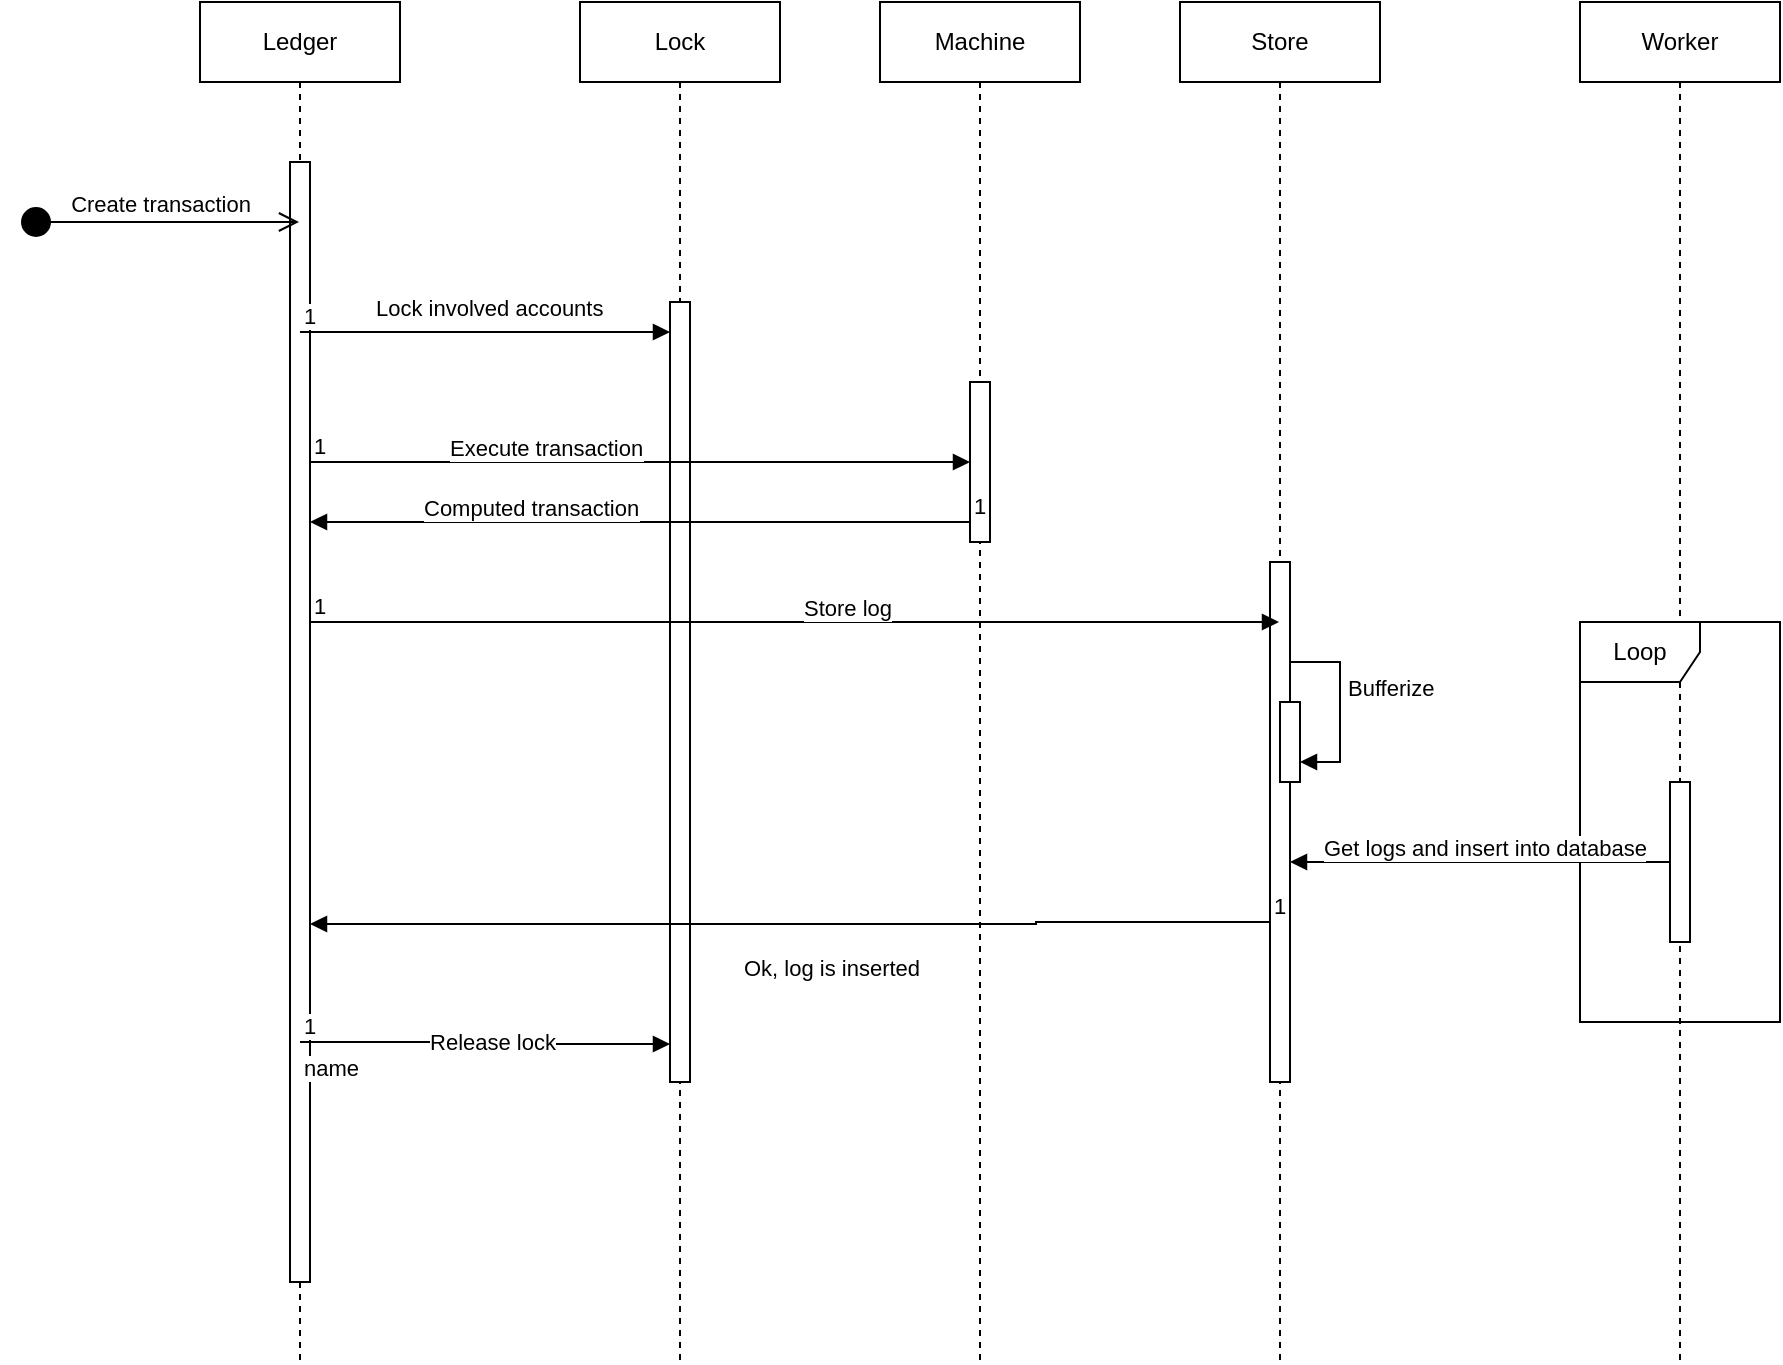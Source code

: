 <mxfile version="21.7.5" type="github">
  <diagram name="Page-1" id="2YBvvXClWsGukQMizWep">
    <mxGraphModel dx="1420" dy="664" grid="1" gridSize="10" guides="1" tooltips="1" connect="1" arrows="1" fold="1" page="1" pageScale="1" pageWidth="850" pageHeight="1100" math="0" shadow="0">
      <root>
        <mxCell id="0" />
        <mxCell id="1" parent="0" />
        <mxCell id="aM9ryv3xv72pqoxQDRHE-5" value="Ledger" style="shape=umlLifeline;perimeter=lifelinePerimeter;whiteSpace=wrap;html=1;container=0;dropTarget=0;collapsible=0;recursiveResize=0;outlineConnect=0;portConstraint=eastwest;newEdgeStyle={&quot;edgeStyle&quot;:&quot;elbowEdgeStyle&quot;,&quot;elbow&quot;:&quot;vertical&quot;,&quot;curved&quot;:0,&quot;rounded&quot;:0};" parent="1" vertex="1">
          <mxGeometry x="300" y="40" width="100" height="680" as="geometry" />
        </mxCell>
        <mxCell id="aM9ryv3xv72pqoxQDRHE-6" value="" style="html=1;points=[];perimeter=orthogonalPerimeter;outlineConnect=0;targetShapes=umlLifeline;portConstraint=eastwest;newEdgeStyle={&quot;edgeStyle&quot;:&quot;elbowEdgeStyle&quot;,&quot;elbow&quot;:&quot;vertical&quot;,&quot;curved&quot;:0,&quot;rounded&quot;:0};" parent="aM9ryv3xv72pqoxQDRHE-5" vertex="1">
          <mxGeometry x="45" y="80" width="10" height="560" as="geometry" />
        </mxCell>
        <mxCell id="kLBy5EqH1aUpq8i9DnUh-6" value="Lock involved accounts" style="endArrow=block;endFill=1;html=1;edgeStyle=orthogonalEdgeStyle;align=left;verticalAlign=top;rounded=0;" edge="1" parent="1" source="aM9ryv3xv72pqoxQDRHE-5" target="kLBy5EqH1aUpq8i9DnUh-9">
          <mxGeometry x="-0.611" y="25" relative="1" as="geometry">
            <mxPoint x="420" y="180" as="sourcePoint" />
            <mxPoint x="90" y="230" as="targetPoint" />
            <Array as="points">
              <mxPoint x="420" y="205" />
              <mxPoint x="420" y="205" />
            </Array>
            <mxPoint as="offset" />
          </mxGeometry>
        </mxCell>
        <mxCell id="kLBy5EqH1aUpq8i9DnUh-7" value="1" style="edgeLabel;resizable=0;html=1;align=left;verticalAlign=bottom;" connectable="0" vertex="1" parent="kLBy5EqH1aUpq8i9DnUh-6">
          <mxGeometry x="-1" relative="1" as="geometry" />
        </mxCell>
        <mxCell id="kLBy5EqH1aUpq8i9DnUh-8" value="Lock" style="shape=umlLifeline;perimeter=lifelinePerimeter;whiteSpace=wrap;html=1;container=1;dropTarget=0;collapsible=0;recursiveResize=0;outlineConnect=0;portConstraint=eastwest;newEdgeStyle={&quot;curved&quot;:0,&quot;rounded&quot;:0};" vertex="1" parent="1">
          <mxGeometry x="490" y="40" width="100" height="680" as="geometry" />
        </mxCell>
        <mxCell id="kLBy5EqH1aUpq8i9DnUh-9" value="" style="html=1;points=[[0,0,0,0,5],[0,1,0,0,-5],[1,0,0,0,5],[1,1,0,0,-5]];perimeter=orthogonalPerimeter;outlineConnect=0;targetShapes=umlLifeline;portConstraint=eastwest;newEdgeStyle={&quot;curved&quot;:0,&quot;rounded&quot;:0};" vertex="1" parent="kLBy5EqH1aUpq8i9DnUh-8">
          <mxGeometry x="45" y="150" width="10" height="390" as="geometry" />
        </mxCell>
        <mxCell id="kLBy5EqH1aUpq8i9DnUh-11" value="Machine" style="shape=umlLifeline;perimeter=lifelinePerimeter;whiteSpace=wrap;html=1;container=1;dropTarget=0;collapsible=0;recursiveResize=0;outlineConnect=0;portConstraint=eastwest;newEdgeStyle={&quot;curved&quot;:0,&quot;rounded&quot;:0};" vertex="1" parent="1">
          <mxGeometry x="640" y="40" width="100" height="680" as="geometry" />
        </mxCell>
        <mxCell id="kLBy5EqH1aUpq8i9DnUh-14" value="" style="html=1;points=[[0,0,0,0,5],[0,1,0,0,-5],[1,0,0,0,5],[1,1,0,0,-5]];perimeter=orthogonalPerimeter;outlineConnect=0;targetShapes=umlLifeline;portConstraint=eastwest;newEdgeStyle={&quot;curved&quot;:0,&quot;rounded&quot;:0};" vertex="1" parent="kLBy5EqH1aUpq8i9DnUh-11">
          <mxGeometry x="45" y="190" width="10" height="80" as="geometry" />
        </mxCell>
        <mxCell id="kLBy5EqH1aUpq8i9DnUh-12" value="Execute transaction" style="endArrow=block;endFill=1;html=1;edgeStyle=orthogonalEdgeStyle;align=left;verticalAlign=top;rounded=0;" edge="1" parent="1" source="aM9ryv3xv72pqoxQDRHE-6" target="kLBy5EqH1aUpq8i9DnUh-14">
          <mxGeometry x="-0.59" y="20" relative="1" as="geometry">
            <mxPoint x="450" y="260" as="sourcePoint" />
            <mxPoint x="700" y="270" as="targetPoint" />
            <Array as="points">
              <mxPoint x="430" y="270" />
              <mxPoint x="430" y="270" />
            </Array>
            <mxPoint as="offset" />
          </mxGeometry>
        </mxCell>
        <mxCell id="kLBy5EqH1aUpq8i9DnUh-13" value="1" style="edgeLabel;resizable=0;html=1;align=left;verticalAlign=bottom;" connectable="0" vertex="1" parent="kLBy5EqH1aUpq8i9DnUh-12">
          <mxGeometry x="-1" relative="1" as="geometry" />
        </mxCell>
        <mxCell id="kLBy5EqH1aUpq8i9DnUh-19" value="Store" style="shape=umlLifeline;perimeter=lifelinePerimeter;whiteSpace=wrap;html=1;container=1;dropTarget=0;collapsible=0;recursiveResize=0;outlineConnect=0;portConstraint=eastwest;newEdgeStyle={&quot;curved&quot;:0,&quot;rounded&quot;:0};" vertex="1" parent="1">
          <mxGeometry x="790" y="40" width="100" height="680" as="geometry" />
        </mxCell>
        <mxCell id="kLBy5EqH1aUpq8i9DnUh-22" value="" style="html=1;points=[[0,0,0,0,5],[0,1,0,0,-5],[1,0,0,0,5],[1,1,0,0,-5]];perimeter=orthogonalPerimeter;outlineConnect=0;targetShapes=umlLifeline;portConstraint=eastwest;newEdgeStyle={&quot;curved&quot;:0,&quot;rounded&quot;:0};" vertex="1" parent="1">
          <mxGeometry x="835" y="320" width="10" height="260" as="geometry" />
        </mxCell>
        <mxCell id="kLBy5EqH1aUpq8i9DnUh-23" value="Store log" style="endArrow=block;endFill=1;html=1;edgeStyle=orthogonalEdgeStyle;align=left;verticalAlign=top;rounded=0;" edge="1" parent="1" source="aM9ryv3xv72pqoxQDRHE-6" target="kLBy5EqH1aUpq8i9DnUh-19">
          <mxGeometry x="0.011" y="20" relative="1" as="geometry">
            <mxPoint x="380" y="340" as="sourcePoint" />
            <mxPoint x="700" y="300" as="targetPoint" />
            <Array as="points">
              <mxPoint x="360" y="350" />
              <mxPoint x="360" y="350" />
            </Array>
            <mxPoint as="offset" />
          </mxGeometry>
        </mxCell>
        <mxCell id="kLBy5EqH1aUpq8i9DnUh-24" value="1" style="edgeLabel;resizable=0;html=1;align=left;verticalAlign=bottom;" connectable="0" vertex="1" parent="kLBy5EqH1aUpq8i9DnUh-23">
          <mxGeometry x="-1" relative="1" as="geometry" />
        </mxCell>
        <mxCell id="kLBy5EqH1aUpq8i9DnUh-27" value="Create transaction" style="html=1;verticalAlign=bottom;startArrow=circle;startFill=1;endArrow=open;startSize=6;endSize=8;curved=0;rounded=0;" edge="1" parent="1" target="aM9ryv3xv72pqoxQDRHE-5">
          <mxGeometry width="80" relative="1" as="geometry">
            <mxPoint x="210" y="150" as="sourcePoint" />
            <mxPoint x="520" y="300" as="targetPoint" />
          </mxGeometry>
        </mxCell>
        <mxCell id="kLBy5EqH1aUpq8i9DnUh-29" value="" style="html=1;points=[[0,0,0,0,5],[0,1,0,0,-5],[1,0,0,0,5],[1,1,0,0,-5]];perimeter=orthogonalPerimeter;outlineConnect=0;targetShapes=umlLifeline;portConstraint=eastwest;newEdgeStyle={&quot;curved&quot;:0,&quot;rounded&quot;:0};" vertex="1" parent="1">
          <mxGeometry x="840" y="390" width="10" height="40" as="geometry" />
        </mxCell>
        <mxCell id="kLBy5EqH1aUpq8i9DnUh-30" value="Bufferize" style="html=1;align=left;spacingLeft=2;endArrow=block;rounded=0;edgeStyle=orthogonalEdgeStyle;curved=0;rounded=0;" edge="1" target="kLBy5EqH1aUpq8i9DnUh-29" parent="1" source="kLBy5EqH1aUpq8i9DnUh-29">
          <mxGeometry relative="1" as="geometry">
            <mxPoint x="800" y="420" as="sourcePoint" />
            <Array as="points">
              <mxPoint x="845" y="370" />
              <mxPoint x="870" y="370" />
              <mxPoint x="870" y="420" />
            </Array>
          </mxGeometry>
        </mxCell>
        <mxCell id="kLBy5EqH1aUpq8i9DnUh-31" value="Worker" style="shape=umlLifeline;perimeter=lifelinePerimeter;whiteSpace=wrap;html=1;container=1;dropTarget=0;collapsible=0;recursiveResize=0;outlineConnect=0;portConstraint=eastwest;newEdgeStyle={&quot;curved&quot;:0,&quot;rounded&quot;:0};" vertex="1" parent="1">
          <mxGeometry x="990" y="40" width="100" height="680" as="geometry" />
        </mxCell>
        <mxCell id="kLBy5EqH1aUpq8i9DnUh-34" value="Loop" style="shape=umlFrame;whiteSpace=wrap;html=1;pointerEvents=0;" vertex="1" parent="1">
          <mxGeometry x="990" y="350" width="100" height="200" as="geometry" />
        </mxCell>
        <mxCell id="kLBy5EqH1aUpq8i9DnUh-35" value="" style="html=1;points=[[0,0,0,0,5],[0,1,0,0,-5],[1,0,0,0,5],[1,1,0,0,-5]];perimeter=orthogonalPerimeter;outlineConnect=0;targetShapes=umlLifeline;portConstraint=eastwest;newEdgeStyle={&quot;curved&quot;:0,&quot;rounded&quot;:0};" vertex="1" parent="1">
          <mxGeometry x="1035" y="430" width="10" height="80" as="geometry" />
        </mxCell>
        <mxCell id="kLBy5EqH1aUpq8i9DnUh-38" value="Get logs and insert into database" style="endArrow=block;endFill=1;html=1;edgeStyle=orthogonalEdgeStyle;align=left;verticalAlign=top;rounded=0;" edge="1" parent="1" source="kLBy5EqH1aUpq8i9DnUh-35" target="kLBy5EqH1aUpq8i9DnUh-22">
          <mxGeometry x="0.842" y="-20" relative="1" as="geometry">
            <mxPoint x="1000" y="470" as="sourcePoint" />
            <mxPoint x="840" y="460" as="targetPoint" />
            <Array as="points">
              <mxPoint x="890" y="470" />
              <mxPoint x="890" y="470" />
            </Array>
            <mxPoint as="offset" />
          </mxGeometry>
        </mxCell>
        <mxCell id="kLBy5EqH1aUpq8i9DnUh-40" value="Ok, log is inserted" style="endArrow=block;endFill=1;html=1;edgeStyle=orthogonalEdgeStyle;align=left;verticalAlign=top;rounded=0;" edge="1" parent="1" source="kLBy5EqH1aUpq8i9DnUh-22" target="aM9ryv3xv72pqoxQDRHE-6">
          <mxGeometry x="0.106" y="9" relative="1" as="geometry">
            <mxPoint x="830" y="500" as="sourcePoint" />
            <mxPoint x="600" y="500" as="targetPoint" />
            <Array as="points">
              <mxPoint x="718" y="500" />
              <mxPoint x="718" y="501" />
            </Array>
            <mxPoint as="offset" />
          </mxGeometry>
        </mxCell>
        <mxCell id="kLBy5EqH1aUpq8i9DnUh-41" value="1" style="edgeLabel;resizable=0;html=1;align=left;verticalAlign=bottom;" connectable="0" vertex="1" parent="kLBy5EqH1aUpq8i9DnUh-40">
          <mxGeometry x="-1" relative="1" as="geometry" />
        </mxCell>
        <mxCell id="kLBy5EqH1aUpq8i9DnUh-42" value="name" style="endArrow=block;endFill=1;html=1;edgeStyle=orthogonalEdgeStyle;align=left;verticalAlign=top;rounded=0;" edge="1" parent="1" source="aM9ryv3xv72pqoxQDRHE-5" target="kLBy5EqH1aUpq8i9DnUh-9">
          <mxGeometry x="-1" relative="1" as="geometry">
            <mxPoint x="370" y="560" as="sourcePoint" />
            <mxPoint x="530" y="560" as="targetPoint" />
            <Array as="points">
              <mxPoint x="465" y="560" />
              <mxPoint x="465" y="561" />
            </Array>
          </mxGeometry>
        </mxCell>
        <mxCell id="kLBy5EqH1aUpq8i9DnUh-43" value="1" style="edgeLabel;resizable=0;html=1;align=left;verticalAlign=bottom;" connectable="0" vertex="1" parent="kLBy5EqH1aUpq8i9DnUh-42">
          <mxGeometry x="-1" relative="1" as="geometry" />
        </mxCell>
        <mxCell id="kLBy5EqH1aUpq8i9DnUh-46" value="Release lock" style="edgeLabel;html=1;align=center;verticalAlign=middle;resizable=0;points=[];" vertex="1" connectable="0" parent="kLBy5EqH1aUpq8i9DnUh-42">
          <mxGeometry x="0.024" relative="1" as="geometry">
            <mxPoint x="1" as="offset" />
          </mxGeometry>
        </mxCell>
        <mxCell id="kLBy5EqH1aUpq8i9DnUh-44" value="Computed transaction" style="endArrow=block;endFill=1;html=1;edgeStyle=orthogonalEdgeStyle;align=left;verticalAlign=top;rounded=0;" edge="1" parent="1" source="kLBy5EqH1aUpq8i9DnUh-14" target="aM9ryv3xv72pqoxQDRHE-6">
          <mxGeometry x="0.667" y="-20" relative="1" as="geometry">
            <mxPoint x="830" y="320" as="sourcePoint" />
            <mxPoint x="990" y="320" as="targetPoint" />
            <Array as="points">
              <mxPoint x="640" y="300" />
              <mxPoint x="640" y="300" />
            </Array>
            <mxPoint as="offset" />
          </mxGeometry>
        </mxCell>
        <mxCell id="kLBy5EqH1aUpq8i9DnUh-45" value="1" style="edgeLabel;resizable=0;html=1;align=left;verticalAlign=bottom;" connectable="0" vertex="1" parent="kLBy5EqH1aUpq8i9DnUh-44">
          <mxGeometry x="-1" relative="1" as="geometry" />
        </mxCell>
      </root>
    </mxGraphModel>
  </diagram>
</mxfile>
